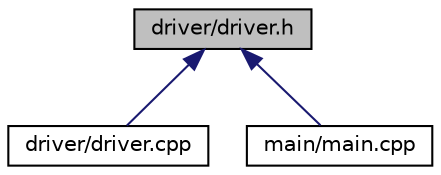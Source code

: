 digraph "driver/driver.h"
{
  edge [fontname="Helvetica",fontsize="10",labelfontname="Helvetica",labelfontsize="10"];
  node [fontname="Helvetica",fontsize="10",shape=record];
  Node1 [label="driver/driver.h",height=0.2,width=0.4,color="black", fillcolor="grey75", style="filled", fontcolor="black"];
  Node1 -> Node2 [dir="back",color="midnightblue",fontsize="10",style="solid"];
  Node2 [label="driver/driver.cpp",height=0.2,width=0.4,color="black", fillcolor="white", style="filled",URL="$driver_8cpp.html"];
  Node1 -> Node3 [dir="back",color="midnightblue",fontsize="10",style="solid"];
  Node3 [label="main/main.cpp",height=0.2,width=0.4,color="black", fillcolor="white", style="filled",URL="$main_8cpp.html"];
}
